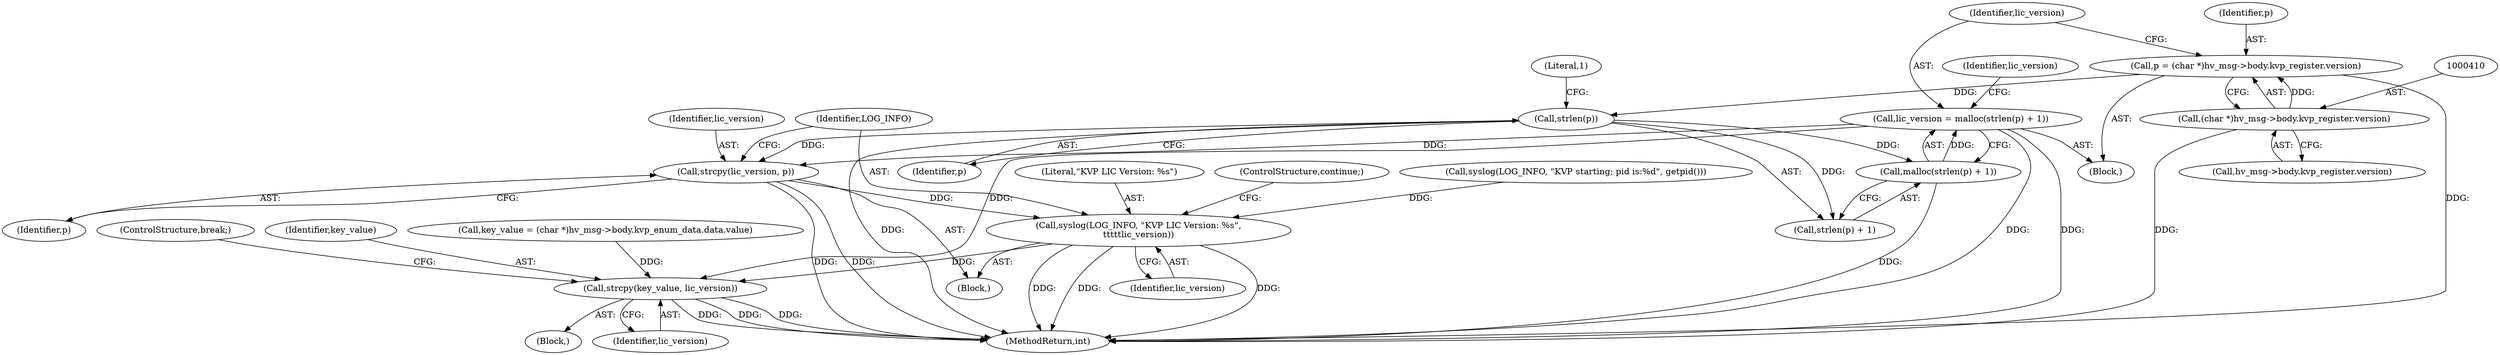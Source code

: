 digraph "0_linux_95a69adab9acfc3981c504737a2b6578e4d846ef@API" {
"1000428" [label="(Call,strcpy(lic_version, p))"];
"1000418" [label="(Call,lic_version = malloc(strlen(p) + 1))"];
"1000420" [label="(Call,malloc(strlen(p) + 1))"];
"1000422" [label="(Call,strlen(p))"];
"1000407" [label="(Call,p = (char *)hv_msg->body.kvp_register.version)"];
"1000409" [label="(Call,(char *)hv_msg->body.kvp_register.version)"];
"1000431" [label="(Call,syslog(LOG_INFO, \"KVP LIC Version: %s\",\n\t\t\t\t\tlic_version))"];
"1000753" [label="(Call,strcpy(key_value, lic_version))"];
"1000428" [label="(Call,strcpy(lic_version, p))"];
"1000431" [label="(Call,syslog(LOG_INFO, \"KVP LIC Version: %s\",\n\t\t\t\t\tlic_version))"];
"1000719" [label="(Call,key_value = (char *)hv_msg->body.kvp_enum_data.data.value)"];
"1000411" [label="(Call,hv_msg->body.kvp_register.version)"];
"1000418" [label="(Call,lic_version = malloc(strlen(p) + 1))"];
"1000434" [label="(Identifier,lic_version)"];
"1000430" [label="(Identifier,p)"];
"1000756" [label="(ControlStructure,break;)"];
"1000740" [label="(Block,)"];
"1000433" [label="(Literal,\"KVP LIC Version: %s\")"];
"1000429" [label="(Identifier,lic_version)"];
"1000424" [label="(Literal,1)"];
"1000754" [label="(Identifier,key_value)"];
"1000423" [label="(Identifier,p)"];
"1000407" [label="(Call,p = (char *)hv_msg->body.kvp_register.version)"];
"1000420" [label="(Call,malloc(strlen(p) + 1))"];
"1000419" [label="(Identifier,lic_version)"];
"1000755" [label="(Identifier,lic_version)"];
"1000403" [label="(Block,)"];
"1000753" [label="(Call,strcpy(key_value, lic_version))"];
"1000421" [label="(Call,strlen(p) + 1)"];
"1000426" [label="(Identifier,lic_version)"];
"1000876" [label="(MethodReturn,int)"];
"1000408" [label="(Identifier,p)"];
"1000432" [label="(Identifier,LOG_INFO)"];
"1000427" [label="(Block,)"];
"1000409" [label="(Call,(char *)hv_msg->body.kvp_register.version)"];
"1000440" [label="(ControlStructure,continue;)"];
"1000134" [label="(Call,syslog(LOG_INFO, \"KVP starting; pid is:%d\", getpid()))"];
"1000422" [label="(Call,strlen(p))"];
"1000428" -> "1000427"  [label="AST: "];
"1000428" -> "1000430"  [label="CFG: "];
"1000429" -> "1000428"  [label="AST: "];
"1000430" -> "1000428"  [label="AST: "];
"1000432" -> "1000428"  [label="CFG: "];
"1000428" -> "1000876"  [label="DDG: "];
"1000428" -> "1000876"  [label="DDG: "];
"1000418" -> "1000428"  [label="DDG: "];
"1000422" -> "1000428"  [label="DDG: "];
"1000428" -> "1000431"  [label="DDG: "];
"1000418" -> "1000403"  [label="AST: "];
"1000418" -> "1000420"  [label="CFG: "];
"1000419" -> "1000418"  [label="AST: "];
"1000420" -> "1000418"  [label="AST: "];
"1000426" -> "1000418"  [label="CFG: "];
"1000418" -> "1000876"  [label="DDG: "];
"1000418" -> "1000876"  [label="DDG: "];
"1000420" -> "1000418"  [label="DDG: "];
"1000418" -> "1000753"  [label="DDG: "];
"1000420" -> "1000421"  [label="CFG: "];
"1000421" -> "1000420"  [label="AST: "];
"1000420" -> "1000876"  [label="DDG: "];
"1000422" -> "1000420"  [label="DDG: "];
"1000422" -> "1000421"  [label="AST: "];
"1000422" -> "1000423"  [label="CFG: "];
"1000423" -> "1000422"  [label="AST: "];
"1000424" -> "1000422"  [label="CFG: "];
"1000422" -> "1000876"  [label="DDG: "];
"1000422" -> "1000421"  [label="DDG: "];
"1000407" -> "1000422"  [label="DDG: "];
"1000407" -> "1000403"  [label="AST: "];
"1000407" -> "1000409"  [label="CFG: "];
"1000408" -> "1000407"  [label="AST: "];
"1000409" -> "1000407"  [label="AST: "];
"1000419" -> "1000407"  [label="CFG: "];
"1000407" -> "1000876"  [label="DDG: "];
"1000409" -> "1000407"  [label="DDG: "];
"1000409" -> "1000411"  [label="CFG: "];
"1000410" -> "1000409"  [label="AST: "];
"1000411" -> "1000409"  [label="AST: "];
"1000409" -> "1000876"  [label="DDG: "];
"1000431" -> "1000427"  [label="AST: "];
"1000431" -> "1000434"  [label="CFG: "];
"1000432" -> "1000431"  [label="AST: "];
"1000433" -> "1000431"  [label="AST: "];
"1000434" -> "1000431"  [label="AST: "];
"1000440" -> "1000431"  [label="CFG: "];
"1000431" -> "1000876"  [label="DDG: "];
"1000431" -> "1000876"  [label="DDG: "];
"1000431" -> "1000876"  [label="DDG: "];
"1000134" -> "1000431"  [label="DDG: "];
"1000431" -> "1000753"  [label="DDG: "];
"1000753" -> "1000740"  [label="AST: "];
"1000753" -> "1000755"  [label="CFG: "];
"1000754" -> "1000753"  [label="AST: "];
"1000755" -> "1000753"  [label="AST: "];
"1000756" -> "1000753"  [label="CFG: "];
"1000753" -> "1000876"  [label="DDG: "];
"1000753" -> "1000876"  [label="DDG: "];
"1000753" -> "1000876"  [label="DDG: "];
"1000719" -> "1000753"  [label="DDG: "];
}
